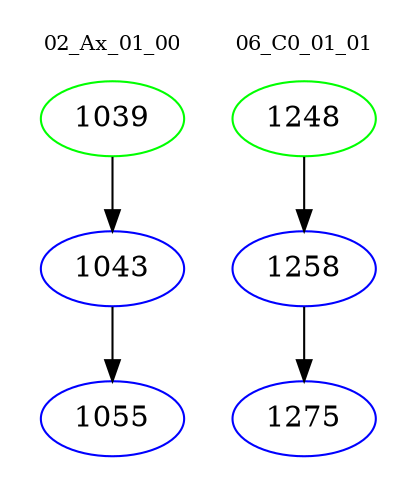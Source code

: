 digraph{
subgraph cluster_0 {
color = white
label = "02_Ax_01_00";
fontsize=10;
T0_1039 [label="1039", color="green"]
T0_1039 -> T0_1043 [color="black"]
T0_1043 [label="1043", color="blue"]
T0_1043 -> T0_1055 [color="black"]
T0_1055 [label="1055", color="blue"]
}
subgraph cluster_1 {
color = white
label = "06_C0_01_01";
fontsize=10;
T1_1248 [label="1248", color="green"]
T1_1248 -> T1_1258 [color="black"]
T1_1258 [label="1258", color="blue"]
T1_1258 -> T1_1275 [color="black"]
T1_1275 [label="1275", color="blue"]
}
}

